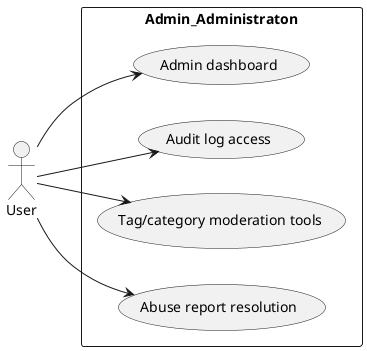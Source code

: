 @startuml DaySave.app Administation
left to right direction
actor User
rectangle Admin_Administraton {
  ( Admin dashboard )
  User --> ( Admin dashboard )
  ( Audit log access )
  User --> ( Audit log access )
  ( Tag/category moderation tools )
  User --> ( Tag/category moderation tools )
  ( Abuse report resolution )
  User --> ( Abuse report resolution )
}
@enduml
